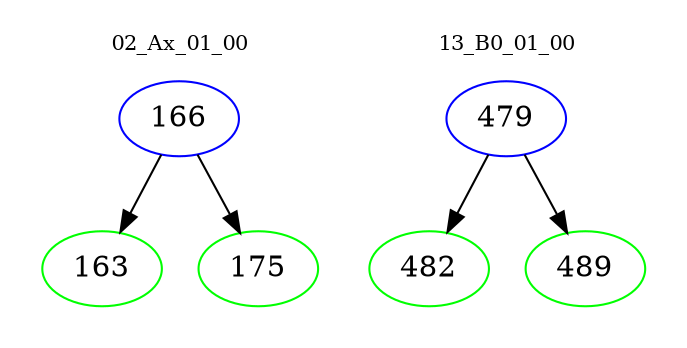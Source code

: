 digraph{
subgraph cluster_0 {
color = white
label = "02_Ax_01_00";
fontsize=10;
T0_166 [label="166", color="blue"]
T0_166 -> T0_163 [color="black"]
T0_163 [label="163", color="green"]
T0_166 -> T0_175 [color="black"]
T0_175 [label="175", color="green"]
}
subgraph cluster_1 {
color = white
label = "13_B0_01_00";
fontsize=10;
T1_479 [label="479", color="blue"]
T1_479 -> T1_482 [color="black"]
T1_482 [label="482", color="green"]
T1_479 -> T1_489 [color="black"]
T1_489 [label="489", color="green"]
}
}
